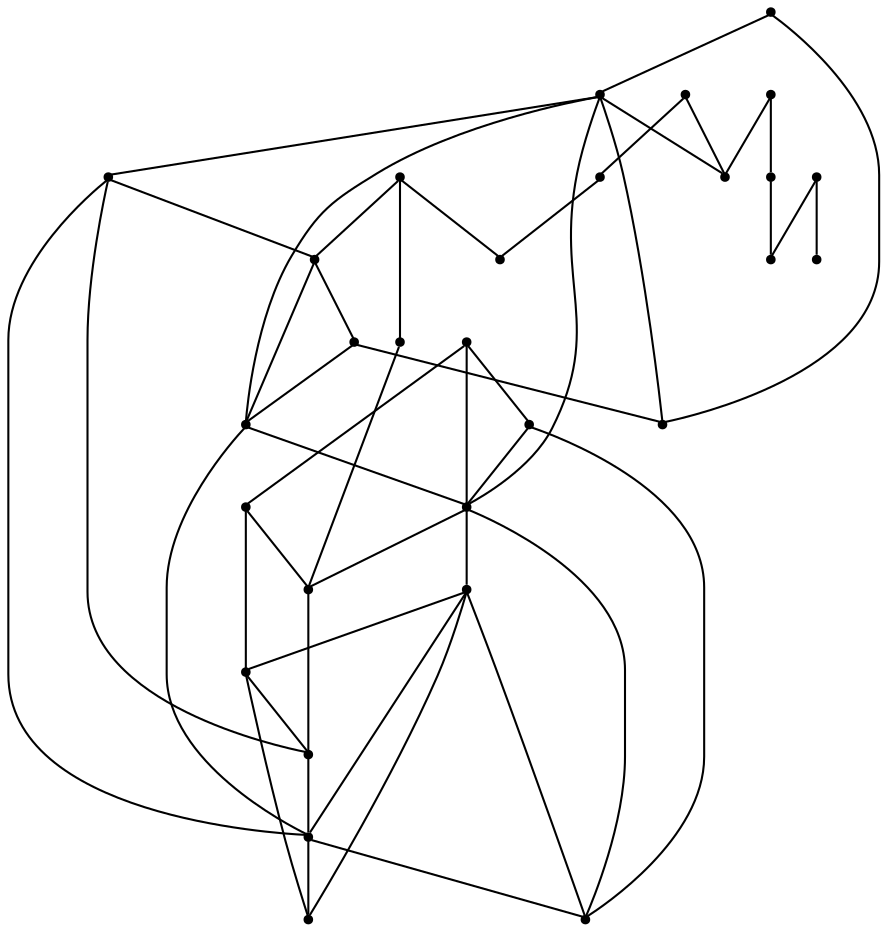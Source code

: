 graph {
  node [shape=point,comment="{\"directed\":false,\"doi\":\"10.1007/978-3-319-73915-1_26\",\"figure\":\"3 (2)\"}"]

  v0 [pos="649.5284709413086,1888.3485358061619"]
  v1 [pos="649.5284709413086,1866.1703121167611"]
  v2 [pos="649.5284709413087,1821.8116391706164"]
  v3 [pos="649.5284709413085,1810.7231155115715"]
  v4 [pos="649.5284709413085,1777.4520442037153"]
  v5 [pos="649.5284709413086,1766.36234417336"]
  v6 [pos="649.5284709413087,1744.1841204839598"]
  v7 [pos="649.5284709413086,1733.0954696496378"]
  v8 [pos="527.5387136709923,1733.0954696496378"]
  v9 [pos="527.5387136709924,1755.2738205143153"]
  v10 [pos="527.5387136709923,1777.4520442037153"]
  v11 [pos="582.9882153054509,2010.3368258310297"]
  v12 [pos="571.8989039662781,1988.1544053574958"]
  v13 [pos="560.8106895273105,1965.9761816680953"]
  v14 [pos="549.7162116291998,1943.797830803418"]
  v15 [pos="538.6279971902323,1921.620131712034"]
  v16 [pos="527.5387136709924,1899.4377112385005"]
  v17 [pos="461.00209052349555,1722.0069459905922"]
  v18 [pos="461.00209052349555,1710.9173731355138"]
  v19 [pos="527.5387136709923,1722.0069459905924"]
  v20 [pos="516.4494659202372,1877.2594875490995"]
  v21 [pos="505.3601863752733,1855.0811366844223"]
  v22 [pos="494.27093862451824,1832.9013392009715"]
  v23 [pos="483.17957655887477,1810.7231155115712"]
  v24 [pos="472.09133827425063,1788.540695038038"]
  v25 [pos="461.00209052349555,1766.36234417336"]
  v26 [pos="449.91281097853164,1744.1841204839598"]
  v27 [pos="438.82356322777656,1722.0069459905922"]
  v28 [pos="427.73011864145343,1699.825574713092"]

  v1 -- v0 [id="-2",pos="649.5284709413086,1866.1703121167611 649.5284709413086,1888.3485358061619 649.5284709413086,1888.3485358061619 649.5284709413086,1888.3485358061619"]
  v2 -- v1 [id="-5",pos="649.5284709413087,1821.8116391706164 649.5284709413086,1866.1703121167611 649.5284709413086,1866.1703121167611 649.5284709413086,1866.1703121167611"]
  v3 -- v2 [id="-6",pos="649.5284709413085,1810.7231155115715 649.5284709413087,1821.8116391706164 649.5284709413087,1821.8116391706164 649.5284709413087,1821.8116391706164"]
  v4 -- v3 [id="-9",pos="649.5284709413085,1777.4520442037153 649.5284709413085,1810.7231155115715 649.5284709413085,1810.7231155115715 649.5284709413085,1810.7231155115715"]
  v5 -- v4 [id="-12",pos="649.5284709413086,1766.36234417336 649.5284709413085,1777.4520442037153 649.5284709413085,1777.4520442037153 649.5284709413085,1777.4520442037153"]
  v6 -- v5 [id="-13",pos="649.5284709413087,1744.1841204839598 649.5284709413086,1766.36234417336 649.5284709413086,1766.36234417336 649.5284709413086,1766.36234417336"]
  v7 -- v6 [id="-16",pos="649.5284709413086,1733.0954696496378 649.5284709413087,1744.1841204839598 649.5284709413087,1744.1841204839598 649.5284709413087,1744.1841204839598"]
  v5 -- v8 [id="-20",pos="649.5284709413086,1766.36234417336 527.5387136709923,1733.0954696496378 527.5387136709923,1733.0954696496378 527.5387136709923,1733.0954696496378"]
  v4 -- v8 [id="-23",pos="649.5284709413085,1777.4520442037153 527.5387136709923,1733.0954696496378 527.5387136709923,1733.0954696496378 527.5387136709923,1733.0954696496378"]
  v3 -- v9 [id="-32",pos="649.5284709413085,1810.7231155115715 527.5387136709924,1755.2738205143153 527.5387136709924,1755.2738205143153 527.5387136709924,1755.2738205143153"]
  v2 -- v9 [id="-35",pos="649.5284709413087,1821.8116391706164 527.5387136709924,1755.2738205143153 527.5387136709924,1755.2738205143153 527.5387136709924,1755.2738205143153"]
  v23 -- v3 [id="-40",pos="483.17957655887477,1810.7231155115712 649.5284709413085,1810.7231155115715 649.5284709413085,1810.7231155115715 649.5284709413085,1810.7231155115715"]
  v0 -- v10 [id="-41",pos="649.5284709413086,1888.3485358061619 527.5387136709923,1777.4520442037153 527.5387136709923,1777.4520442037153 527.5387136709923,1777.4520442037153"]
  v10 -- v4 [id="-45",pos="527.5387136709923,1777.4520442037153 649.5284709413085,1777.4520442037153 649.5284709413085,1777.4520442037153 649.5284709413085,1777.4520442037153"]
  v25 -- v5 [id="-50",pos="461.00209052349555,1766.36234417336 649.5284709413086,1766.36234417336 649.5284709413086,1766.36234417336 649.5284709413086,1766.36234417336"]
  v26 -- v6 [id="-53",pos="449.91281097853164,1744.1841204839598 649.5284709413087,1744.1841204839598 649.5284709413087,1744.1841204839598 649.5284709413087,1744.1841204839598"]
  v8 -- v7 [id="-58",pos="527.5387136709923,1733.0954696496378 649.5284709413086,1733.0954696496378 649.5284709413086,1733.0954696496378 649.5284709413086,1733.0954696496378"]
  v17 -- v19 [id="-60",pos="461.00209052349555,1722.0069459905922 527.5387136709923,1722.0069459905924 527.5387136709923,1722.0069459905924 527.5387136709923,1722.0069459905924"]
  v27 -- v17 [id="-64",pos="438.82356322777656,1722.0069459905922 461.00209052349555,1722.0069459905922 461.00209052349555,1722.0069459905922 461.00209052349555,1722.0069459905922"]
  v28 -- v17 [id="-69",pos="427.73011864145343,1699.825574713092 461.00209052349555,1722.0069459905922 461.00209052349555,1722.0069459905922 461.00209052349555,1722.0069459905922"]
  v28 -- v18 [id="-70",pos="427.73011864145343,1699.825574713092 461.00209052349555,1710.9173731355138 461.00209052349555,1710.9173731355138 461.00209052349555,1710.9173731355138"]
  v27 -- v28 [id="-71",pos="438.82356322777656,1722.0069459905922 427.73011864145343,1699.825574713092 427.73011864145343,1699.825574713092 427.73011864145343,1699.825574713092"]
  v27 -- v26 [id="-72",pos="438.82356322777656,1722.0069459905922 449.91281097853164,1744.1841204839598 449.91281097853164,1744.1841204839598 449.91281097853164,1744.1841204839598"]
  v26 -- v25 [id="-77",pos="449.91281097853164,1744.1841204839598 461.00209052349555,1766.36234417336 461.00209052349555,1766.36234417336 461.00209052349555,1766.36234417336"]
  v17 -- v25 [id="-80",pos="461.00209052349555,1722.0069459905922 461.00209052349555,1766.36234417336 461.00209052349555,1766.36234417336 461.00209052349555,1766.36234417336"]
  v24 -- v25 [id="-82",pos="472.09133827425063,1788.540695038038 461.00209052349555,1766.36234417336 461.00209052349555,1766.36234417336 461.00209052349555,1766.36234417336"]
  v18 -- v17 [id="-83",pos="461.00209052349555,1710.9173731355138 461.00209052349555,1722.0069459905922 461.00209052349555,1722.0069459905922 461.00209052349555,1722.0069459905922"]
  v23 -- v24 [id="-85",pos="483.17957655887477,1810.7231155115712 472.09133827425063,1788.540695038038 472.09133827425063,1788.540695038038 472.09133827425063,1788.540695038038"]
  v23 -- v22 [id="-86",pos="483.17957655887477,1810.7231155115712 494.27093862451824,1832.9013392009715 494.27093862451824,1832.9013392009715 494.27093862451824,1832.9013392009715"]
  v21 -- v22 [id="-93",pos="505.3601863752733,1855.0811366844223 494.27093862451824,1832.9013392009715 494.27093862451824,1832.9013392009715 494.27093862451824,1832.9013392009715"]
  v20 -- v16 [id="-94",pos="516.4494659202372,1877.2594875490995 527.5387136709924,1899.4377112385005 527.5387136709924,1899.4377112385005 527.5387136709924,1899.4377112385005"]
  v20 -- v21 [id="-95",pos="516.4494659202372,1877.2594875490995 505.3601863752733,1855.0811366844223 505.3601863752733,1855.0811366844223 505.3601863752733,1855.0811366844223"]
  v19 -- v18 [id="-98",pos="527.5387136709923,1722.0069459905924 461.00209052349555,1710.9173731355138 461.00209052349555,1710.9173731355138 461.00209052349555,1710.9173731355138"]
  v19 -- v7 [id="-99",pos="527.5387136709923,1722.0069459905924 649.5284709413086,1733.0954696496378 649.5284709413086,1733.0954696496378 649.5284709413086,1733.0954696496378"]
  v19 -- v6 [id="-100",pos="527.5387136709923,1722.0069459905924 649.5284709413087,1744.1841204839598 649.5284709413087,1744.1841204839598 649.5284709413087,1744.1841204839598"]
  v19 -- v8 [id="-102",pos="527.5387136709923,1722.0069459905924 527.5387136709923,1733.0954696496378 527.5387136709923,1733.0954696496378 527.5387136709923,1733.0954696496378"]
  v9 -- v10 [id="-103",pos="527.5387136709924,1755.2738205143153 527.5387136709923,1777.4520442037153 527.5387136709923,1777.4520442037153 527.5387136709923,1777.4520442037153"]
  v10 -- v16 [id="-104",pos="527.5387136709923,1777.4520442037153 527.5387136709924,1899.4377112385005 527.5387136709924,1899.4377112385005 527.5387136709924,1899.4377112385005"]
  v8 -- v9 [id="-106",pos="527.5387136709923,1733.0954696496378 527.5387136709924,1755.2738205143153 527.5387136709924,1755.2738205143153 527.5387136709924,1755.2738205143153"]
  v9 -- v17 [id="-107",pos="527.5387136709924,1755.2738205143153 461.00209052349555,1722.0069459905922 461.00209052349555,1722.0069459905922 461.00209052349555,1722.0069459905922"]
  v8 -- v18 [id="-108",pos="527.5387136709923,1733.0954696496378 461.00209052349555,1710.9173731355138 461.00209052349555,1710.9173731355138 461.00209052349555,1710.9173731355138"]
  v10 -- v1 [id="-109",pos="527.5387136709923,1777.4520442037153 649.5284709413086,1866.1703121167611 649.5284709413086,1866.1703121167611 649.5284709413086,1866.1703121167611"]
  v10 -- v17 [id="-110",pos="527.5387136709923,1777.4520442037153 461.00209052349555,1722.0069459905922 461.00209052349555,1722.0069459905922 461.00209052349555,1722.0069459905922"]
  v15 -- v14 [id="-113",pos="538.6279971902323,1921.620131712034 549.7162116291998,1943.797830803418 549.7162116291998,1943.797830803418 549.7162116291998,1943.797830803418"]
  v15 -- v16 [id="-114",pos="538.6279971902323,1921.620131712034 527.5387136709924,1899.4377112385005 527.5387136709924,1899.4377112385005 527.5387136709924,1899.4377112385005"]
  v14 -- v13 [id="-117",pos="549.7162116291998,1943.797830803418 560.8106895273105,1965.9761816680953 560.8106895273105,1965.9761816680953 560.8106895273105,1965.9761816680953"]
  v12 -- v11 [id="-120",pos="571.8989039662781,1988.1544053574958 582.9882153054509,2010.3368258310297 582.9882153054509,2010.3368258310297 582.9882153054509,2010.3368258310297"]
  v12 -- v13 [id="-121",pos="571.8989039662781,1988.1544053574958 560.8106895273105,1965.9761816680953 560.8106895273105,1965.9761816680953 560.8106895273105,1965.9761816680953"]
}